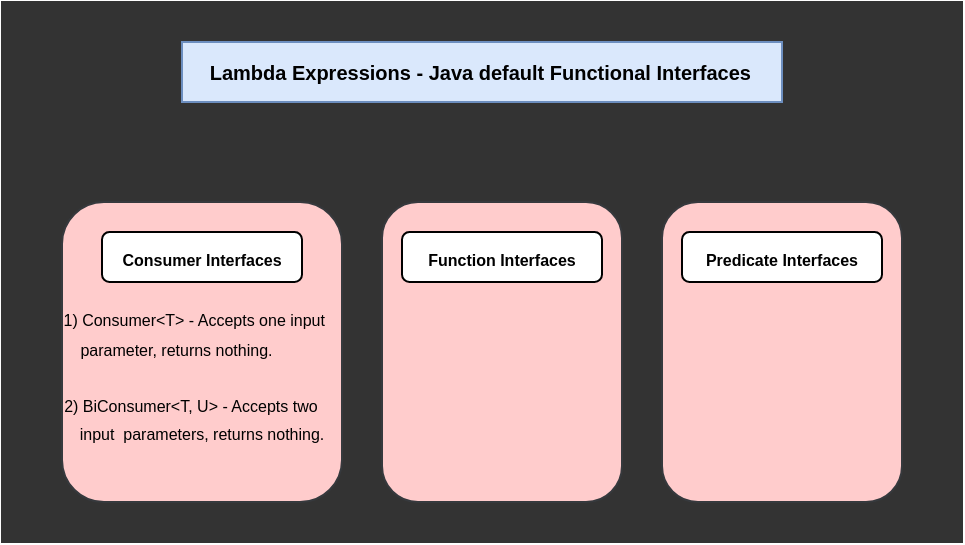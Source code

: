 <mxfile version="28.0.6">
  <diagram name="Page-1" id="1XOeaGYE_jQfQiHo8Q4f">
    <mxGraphModel dx="524" dy="278" grid="1" gridSize="10" guides="1" tooltips="1" connect="1" arrows="1" fold="1" page="1" pageScale="1" pageWidth="480" pageHeight="270" math="0" shadow="0">
      <root>
        <mxCell id="0" />
        <mxCell id="1" parent="0" />
        <mxCell id="MZ2fn7TXdCOlkScp6uKp-1" value="" style="rounded=0;whiteSpace=wrap;html=1;strokeColor=#333333;fillColor=#333333;movable=0;resizable=0;rotatable=0;deletable=0;editable=0;locked=1;connectable=0;" vertex="1" parent="1">
          <mxGeometry width="480" height="270" as="geometry" />
        </mxCell>
        <mxCell id="MZ2fn7TXdCOlkScp6uKp-2" value="&lt;font style=&quot;font-size: 10px;&quot;&gt;&lt;b&gt;&amp;nbsp; &amp;nbsp; Lambda Expressions - Java default Functional Interfaces&lt;span style=&quot;white-space: pre;&quot;&gt;&#x9;&lt;/span&gt;&amp;nbsp;&amp;nbsp;&lt;/b&gt;&lt;/font&gt;" style="rounded=0;whiteSpace=wrap;html=1;fillColor=#dae8fc;strokeColor=#6c8ebf;" vertex="1" parent="1">
          <mxGeometry x="90" y="20" width="300" height="30" as="geometry" />
        </mxCell>
        <mxCell id="MZ2fn7TXdCOlkScp6uKp-4" value="&lt;b&gt;&lt;font style=&quot;font-size: 7px;&quot;&gt;&lt;br&gt;&lt;/font&gt;&lt;/b&gt;" style="rounded=1;whiteSpace=wrap;html=1;fillColor=#ffcccc;strokeColor=#36393d;" vertex="1" parent="1">
          <mxGeometry x="30" y="100" width="140" height="150" as="geometry" />
        </mxCell>
        <mxCell id="MZ2fn7TXdCOlkScp6uKp-5" value="" style="rounded=1;whiteSpace=wrap;html=1;fillColor=#ffcccc;strokeColor=#36393d;" vertex="1" parent="1">
          <mxGeometry x="190" y="100" width="120" height="150" as="geometry" />
        </mxCell>
        <mxCell id="MZ2fn7TXdCOlkScp6uKp-6" value="" style="rounded=1;whiteSpace=wrap;html=1;fillColor=#ffcccc;strokeColor=#36393d;" vertex="1" parent="1">
          <mxGeometry x="330" y="100" width="120" height="150" as="geometry" />
        </mxCell>
        <mxCell id="MZ2fn7TXdCOlkScp6uKp-7" value="&lt;font style=&quot;font-size: 8px;&quot;&gt;&lt;b style=&quot;&quot;&gt;Consumer Interfaces&lt;/b&gt;&lt;/font&gt;" style="rounded=1;whiteSpace=wrap;html=1;" vertex="1" parent="1">
          <mxGeometry x="50" y="115" width="100" height="25" as="geometry" />
        </mxCell>
        <mxCell id="MZ2fn7TXdCOlkScp6uKp-8" value="&lt;font style=&quot;font-size: 8px;&quot;&gt;&lt;b style=&quot;&quot;&gt;Function Interfaces&lt;/b&gt;&lt;/font&gt;" style="rounded=1;whiteSpace=wrap;html=1;" vertex="1" parent="1">
          <mxGeometry x="200" y="115" width="100" height="25" as="geometry" />
        </mxCell>
        <mxCell id="MZ2fn7TXdCOlkScp6uKp-9" value="&lt;font style=&quot;font-size: 8px;&quot;&gt;&lt;b style=&quot;&quot;&gt;Predicate Interfaces&lt;/b&gt;&lt;/font&gt;" style="rounded=1;whiteSpace=wrap;html=1;" vertex="1" parent="1">
          <mxGeometry x="340" y="115" width="100" height="25" as="geometry" />
        </mxCell>
        <mxCell id="MZ2fn7TXdCOlkScp6uKp-11" value="&lt;font style=&quot;font-size: 8px;&quot;&gt;&amp;nbsp; 1) Consumer&amp;lt;T&amp;gt; - Accepts one input&amp;nbsp; &amp;nbsp; &amp;nbsp; &amp;nbsp;parameter, returns nothing.&amp;nbsp; &amp;nbsp; &amp;nbsp; &amp;nbsp; &amp;nbsp; &amp;nbsp;&amp;nbsp;&lt;/font&gt;" style="text;html=1;align=center;verticalAlign=middle;whiteSpace=wrap;rounded=0;" vertex="1" parent="1">
          <mxGeometry x="25" y="150" width="140" height="30" as="geometry" />
        </mxCell>
        <mxCell id="MZ2fn7TXdCOlkScp6uKp-12" value="&lt;font style=&quot;font-size: 8px;&quot;&gt;2) BiConsumer&amp;lt;T, U&amp;gt; - Accepts two&amp;nbsp; &amp;nbsp; &amp;nbsp; &amp;nbsp; &amp;nbsp;input&amp;nbsp; parameters, returns nothing.&amp;nbsp; &amp;nbsp; &amp;nbsp; &amp;nbsp; &amp;nbsp; &amp;nbsp; &amp;nbsp;&lt;/font&gt;" style="text;html=1;align=center;verticalAlign=middle;whiteSpace=wrap;rounded=0;" vertex="1" parent="1">
          <mxGeometry x="30" y="200" width="140" height="30" as="geometry" />
        </mxCell>
      </root>
    </mxGraphModel>
  </diagram>
</mxfile>
